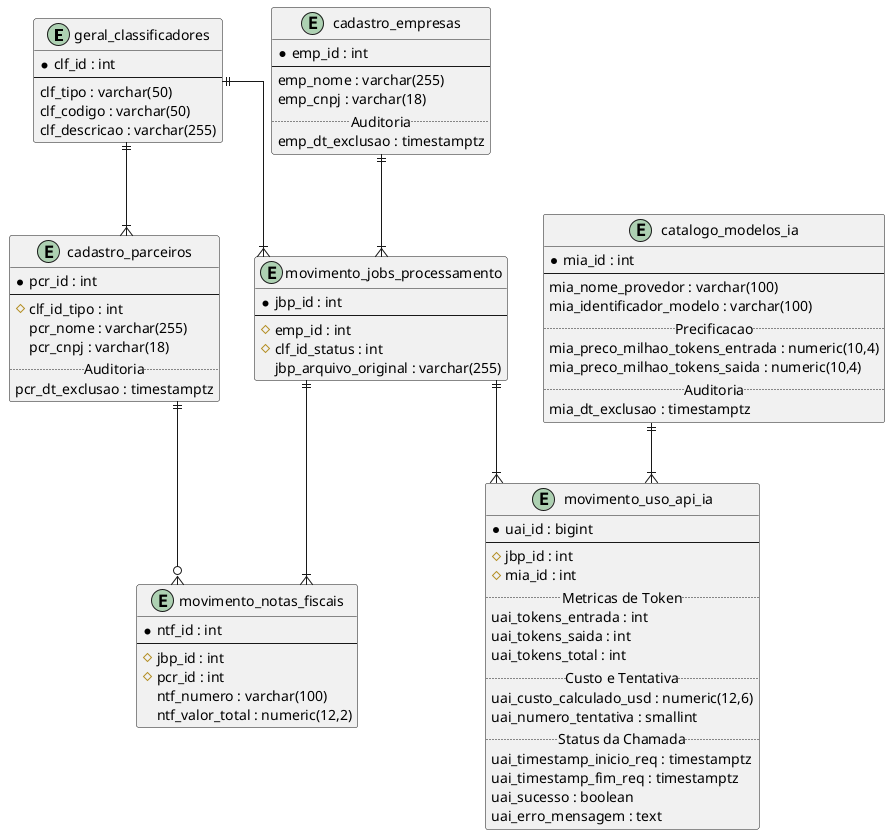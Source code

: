 @startuml models_diagram_debug_version
' Diagrama de Modelos - Versao de Depuracao
skinparam linetype ortho

' ===================================
' Modulo Principal
' ===================================

entity "geral_classificadores" as clf {
  * clf_id : int
  --
  clf_tipo : varchar(50)
  clf_codigo : varchar(50)
  clf_descricao : varchar(255)
}

entity "cadastro_empresas" as emp {
  * emp_id : int
  --
  emp_nome : varchar(255)
  emp_cnpj : varchar(18)
  .. Auditoria ..
  emp_dt_exclusao : timestamptz
}

entity "cadastro_parceiros" as pcr {
  * pcr_id : int
  --
  # clf_id_tipo : int
  pcr_nome : varchar(255)
  pcr_cnpj : varchar(18)
  .. Auditoria ..
  pcr_dt_exclusao : timestamptz
}

entity "movimento_jobs_processamento" as jbp {
  * jbp_id : int
  --
  # emp_id : int
  # clf_id_status : int
  jbp_arquivo_original : varchar(255)
}

entity "movimento_notas_fiscais" as ntf {
  * ntf_id : int
  --
  # jbp_id : int
  # pcr_id : int
  ntf_numero : varchar(100)
  ntf_valor_total : numeric(12,2)
}

' ===================================
' Modulo de Consumo de IA
' ===================================

entity "catalogo_modelos_ia" as mia {
  * mia_id : int
  --
  mia_nome_provedor : varchar(100)
  mia_identificador_modelo : varchar(100)
  .. Precificacao ..
  mia_preco_milhao_tokens_entrada : numeric(10,4)
  mia_preco_milhao_tokens_saida : numeric(10,4)
  .. Auditoria ..
  mia_dt_exclusao : timestamptz
}

entity "movimento_uso_api_ia" as uai {
  * uai_id : bigint
  --
  # jbp_id : int
  # mia_id : int
  .. Metricas de Token ..
  uai_tokens_entrada : int
  uai_tokens_saida : int
  uai_tokens_total : int
  .. Custo e Tentativa ..
  uai_custo_calculado_usd : numeric(12,6)
  uai_numero_tentativa : smallint
  .. Status da Chamada ..
  uai_timestamp_inicio_req : timestamptz
  uai_timestamp_fim_req : timestamptz
  uai_sucesso : boolean
  uai_erro_mensagem : text
}

' ===================================
' Relacionamentos
' ===================================
emp ||--|{ jbp
pcr ||--o{ ntf
jbp ||--|{ ntf

clf ||--|{ pcr
clf ||--|{ jbp

jbp ||--|{ uai
mia ||--|{ uai

@enduml
